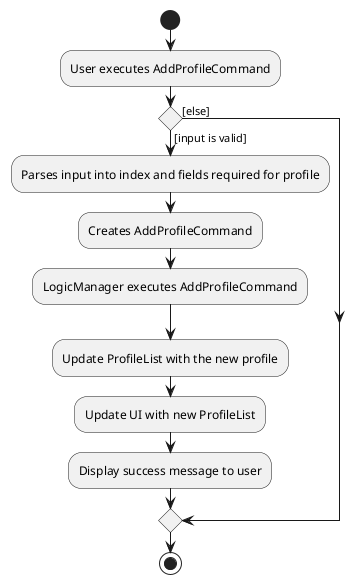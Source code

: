 @startuml
start
:User executes AddProfileCommand;

if () then ([input is valid])
    :Parses input into index and fields required for profile;
    :Creates AddProfileCommand;
    :LogicManager executes AddProfileCommand;
    :Update ProfileList with the new profile;
    :Update UI with new ProfileList;
    :Display success message to user;
else ([else])
endif
stop
@enduml
